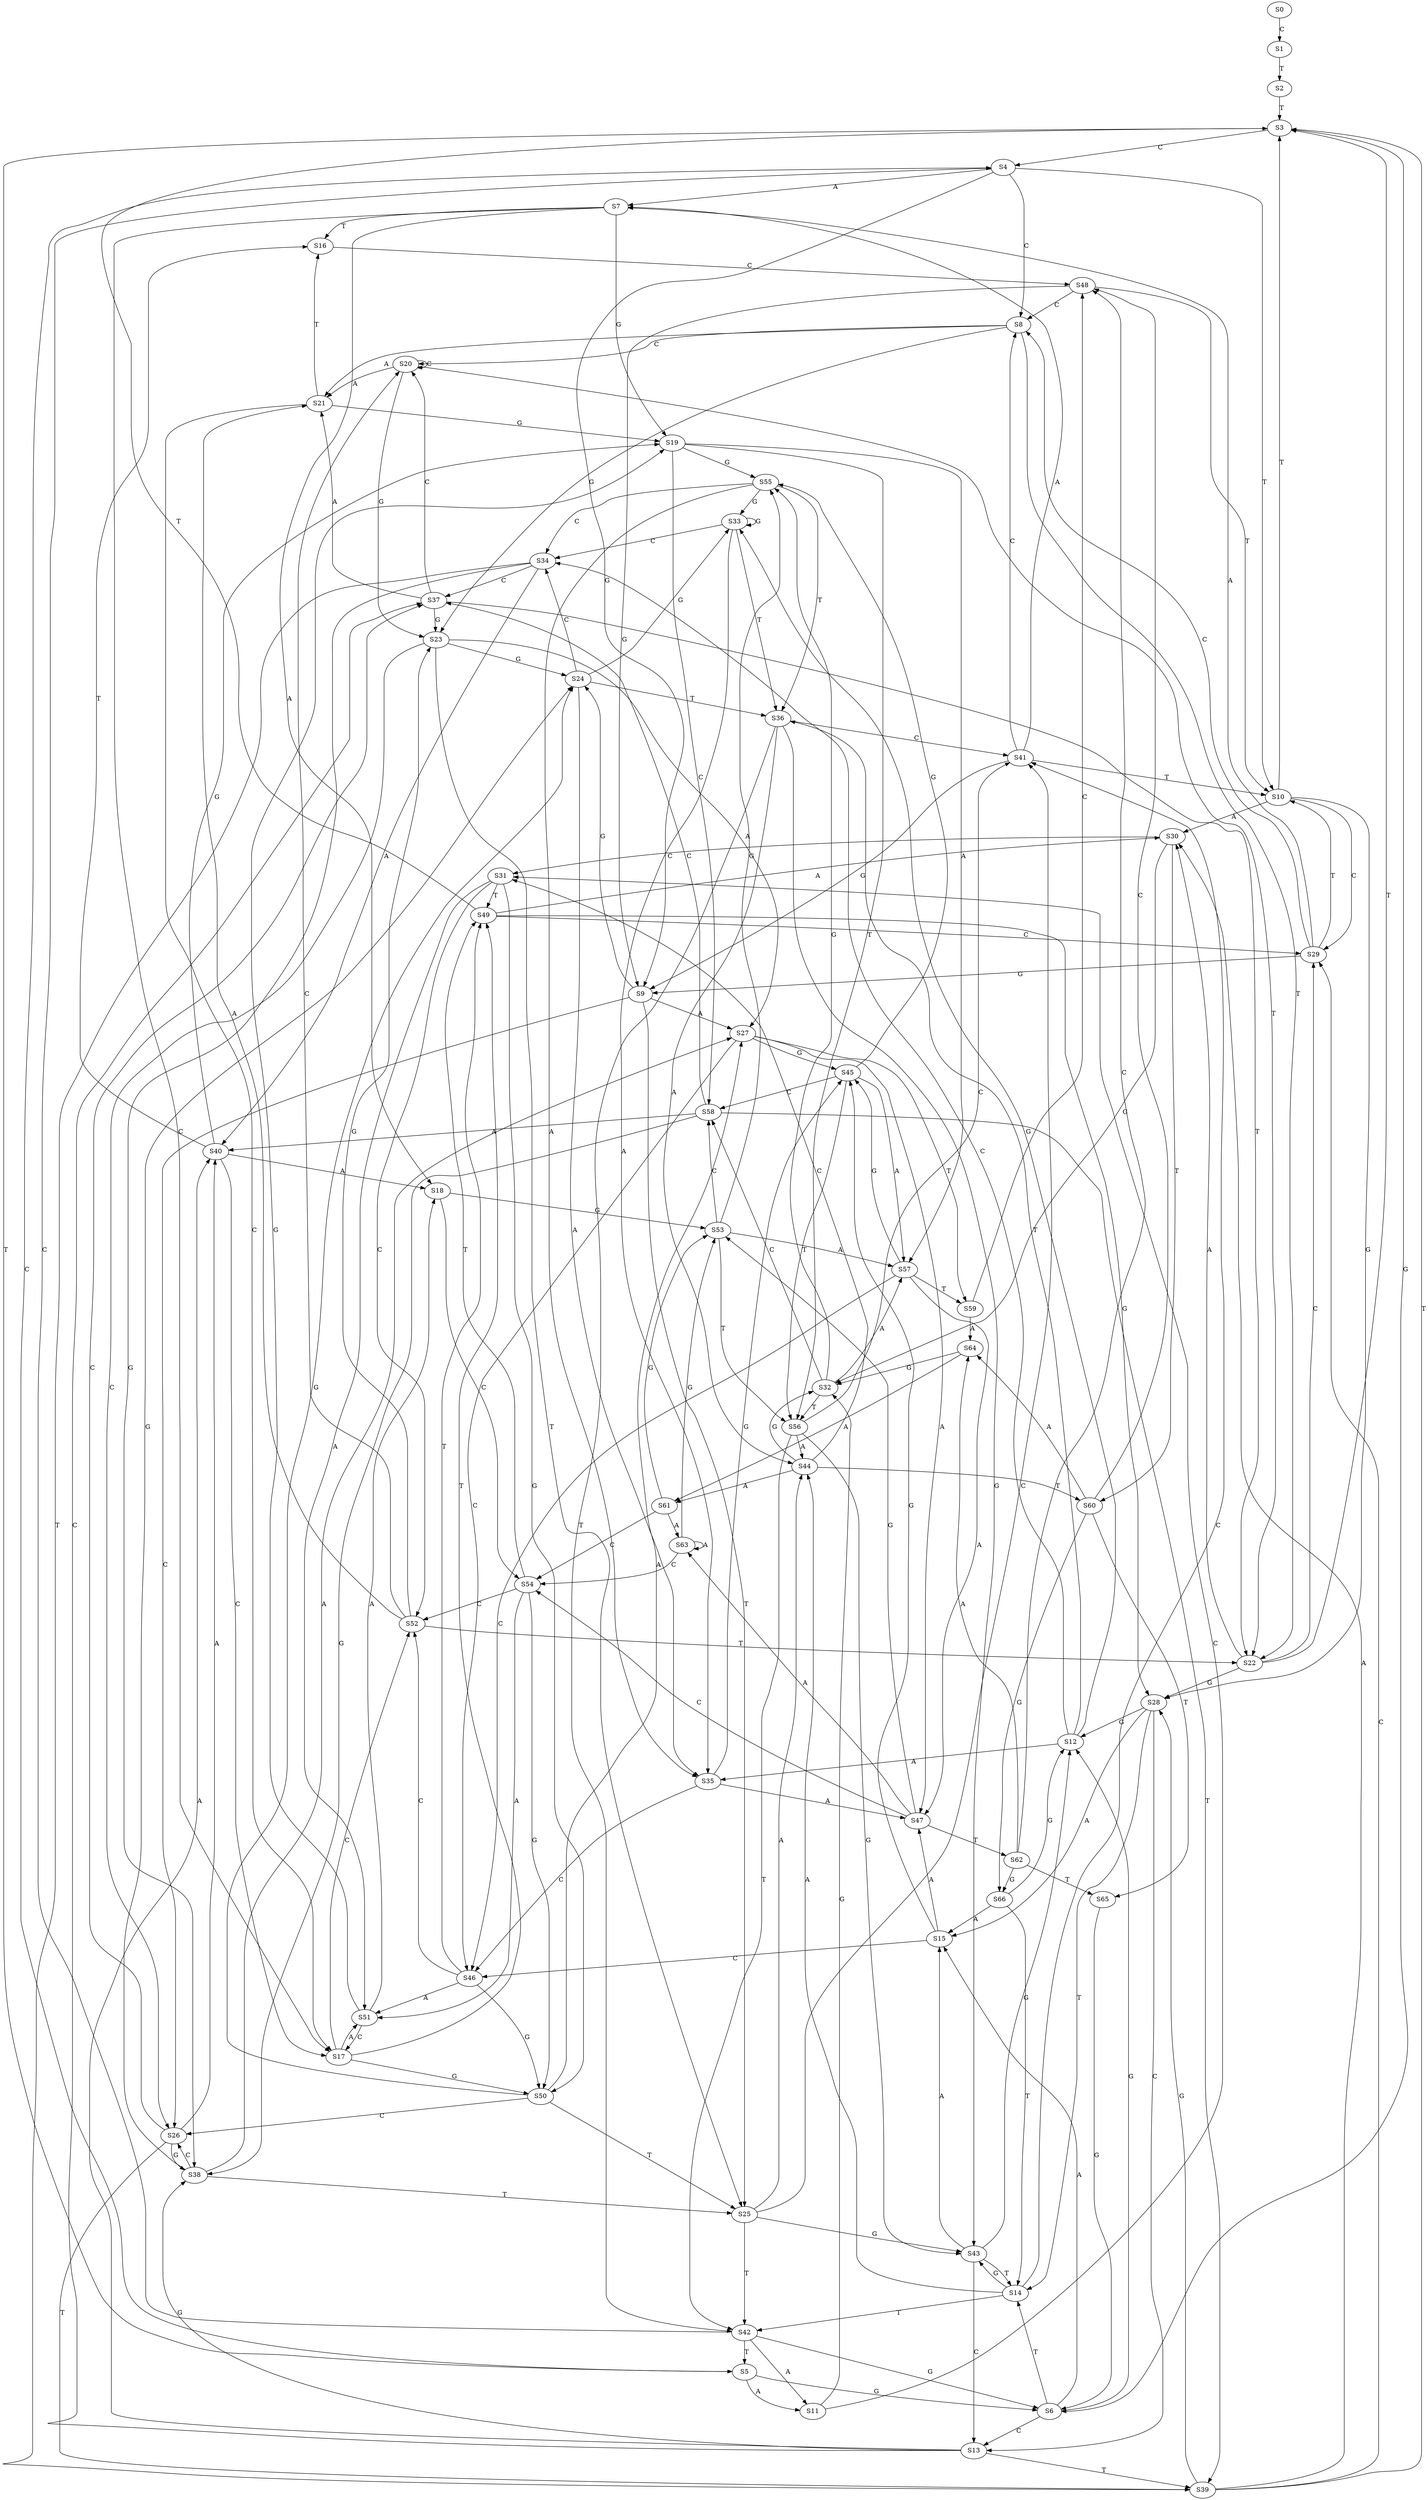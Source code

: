 strict digraph  {
	S0 -> S1 [ label = C ];
	S1 -> S2 [ label = T ];
	S2 -> S3 [ label = T ];
	S3 -> S4 [ label = C ];
	S3 -> S5 [ label = T ];
	S3 -> S6 [ label = G ];
	S4 -> S7 [ label = A ];
	S4 -> S8 [ label = C ];
	S4 -> S9 [ label = G ];
	S4 -> S10 [ label = T ];
	S5 -> S6 [ label = G ];
	S5 -> S4 [ label = C ];
	S5 -> S11 [ label = A ];
	S6 -> S12 [ label = G ];
	S6 -> S13 [ label = C ];
	S6 -> S14 [ label = T ];
	S6 -> S15 [ label = A ];
	S7 -> S16 [ label = T ];
	S7 -> S17 [ label = C ];
	S7 -> S18 [ label = A ];
	S7 -> S19 [ label = G ];
	S8 -> S20 [ label = C ];
	S8 -> S21 [ label = A ];
	S8 -> S22 [ label = T ];
	S8 -> S23 [ label = G ];
	S9 -> S24 [ label = G ];
	S9 -> S25 [ label = T ];
	S9 -> S26 [ label = C ];
	S9 -> S27 [ label = A ];
	S10 -> S28 [ label = G ];
	S10 -> S29 [ label = C ];
	S10 -> S30 [ label = A ];
	S10 -> S3 [ label = T ];
	S11 -> S31 [ label = C ];
	S11 -> S32 [ label = G ];
	S12 -> S33 [ label = G ];
	S12 -> S34 [ label = C ];
	S12 -> S35 [ label = A ];
	S12 -> S36 [ label = T ];
	S13 -> S37 [ label = C ];
	S13 -> S38 [ label = G ];
	S13 -> S39 [ label = T ];
	S13 -> S40 [ label = A ];
	S14 -> S41 [ label = C ];
	S14 -> S42 [ label = T ];
	S14 -> S43 [ label = G ];
	S14 -> S44 [ label = A ];
	S15 -> S45 [ label = G ];
	S15 -> S46 [ label = C ];
	S15 -> S47 [ label = A ];
	S16 -> S48 [ label = C ];
	S17 -> S49 [ label = T ];
	S17 -> S50 [ label = G ];
	S17 -> S51 [ label = A ];
	S17 -> S52 [ label = C ];
	S18 -> S53 [ label = G ];
	S18 -> S54 [ label = C ];
	S19 -> S55 [ label = G ];
	S19 -> S56 [ label = T ];
	S19 -> S57 [ label = A ];
	S19 -> S58 [ label = C ];
	S20 -> S23 [ label = G ];
	S20 -> S20 [ label = C ];
	S20 -> S21 [ label = A ];
	S20 -> S22 [ label = T ];
	S21 -> S19 [ label = G ];
	S21 -> S16 [ label = T ];
	S21 -> S17 [ label = C ];
	S22 -> S28 [ label = G ];
	S22 -> S29 [ label = C ];
	S22 -> S3 [ label = T ];
	S22 -> S30 [ label = A ];
	S23 -> S27 [ label = A ];
	S23 -> S24 [ label = G ];
	S23 -> S25 [ label = T ];
	S23 -> S26 [ label = C ];
	S24 -> S35 [ label = A ];
	S24 -> S33 [ label = G ];
	S24 -> S34 [ label = C ];
	S24 -> S36 [ label = T ];
	S25 -> S41 [ label = C ];
	S25 -> S44 [ label = A ];
	S25 -> S43 [ label = G ];
	S25 -> S42 [ label = T ];
	S26 -> S38 [ label = G ];
	S26 -> S39 [ label = T ];
	S26 -> S37 [ label = C ];
	S26 -> S40 [ label = A ];
	S27 -> S47 [ label = A ];
	S27 -> S46 [ label = C ];
	S27 -> S45 [ label = G ];
	S27 -> S59 [ label = T ];
	S28 -> S15 [ label = A ];
	S28 -> S13 [ label = C ];
	S28 -> S12 [ label = G ];
	S28 -> S14 [ label = T ];
	S29 -> S10 [ label = T ];
	S29 -> S9 [ label = G ];
	S29 -> S8 [ label = C ];
	S29 -> S7 [ label = A ];
	S30 -> S32 [ label = G ];
	S30 -> S60 [ label = T ];
	S30 -> S31 [ label = C ];
	S31 -> S50 [ label = G ];
	S31 -> S49 [ label = T ];
	S31 -> S52 [ label = C ];
	S31 -> S51 [ label = A ];
	S32 -> S56 [ label = T ];
	S32 -> S57 [ label = A ];
	S32 -> S58 [ label = C ];
	S32 -> S55 [ label = G ];
	S33 -> S36 [ label = T ];
	S33 -> S34 [ label = C ];
	S33 -> S33 [ label = G ];
	S33 -> S35 [ label = A ];
	S34 -> S39 [ label = T ];
	S34 -> S37 [ label = C ];
	S34 -> S40 [ label = A ];
	S34 -> S38 [ label = G ];
	S35 -> S47 [ label = A ];
	S35 -> S45 [ label = G ];
	S35 -> S46 [ label = C ];
	S36 -> S44 [ label = A ];
	S36 -> S41 [ label = C ];
	S36 -> S43 [ label = G ];
	S36 -> S42 [ label = T ];
	S37 -> S23 [ label = G ];
	S37 -> S21 [ label = A ];
	S37 -> S22 [ label = T ];
	S37 -> S20 [ label = C ];
	S38 -> S24 [ label = G ];
	S38 -> S27 [ label = A ];
	S38 -> S25 [ label = T ];
	S38 -> S26 [ label = C ];
	S39 -> S30 [ label = A ];
	S39 -> S29 [ label = C ];
	S39 -> S3 [ label = T ];
	S39 -> S28 [ label = G ];
	S40 -> S19 [ label = G ];
	S40 -> S17 [ label = C ];
	S40 -> S18 [ label = A ];
	S40 -> S16 [ label = T ];
	S41 -> S10 [ label = T ];
	S41 -> S9 [ label = G ];
	S41 -> S7 [ label = A ];
	S41 -> S8 [ label = C ];
	S42 -> S4 [ label = C ];
	S42 -> S6 [ label = G ];
	S42 -> S11 [ label = A ];
	S42 -> S5 [ label = T ];
	S43 -> S14 [ label = T ];
	S43 -> S12 [ label = G ];
	S43 -> S15 [ label = A ];
	S43 -> S13 [ label = C ];
	S44 -> S60 [ label = T ];
	S44 -> S32 [ label = G ];
	S44 -> S61 [ label = A ];
	S44 -> S31 [ label = C ];
	S45 -> S56 [ label = T ];
	S45 -> S55 [ label = G ];
	S45 -> S57 [ label = A ];
	S45 -> S58 [ label = C ];
	S46 -> S49 [ label = T ];
	S46 -> S50 [ label = G ];
	S46 -> S52 [ label = C ];
	S46 -> S51 [ label = A ];
	S47 -> S62 [ label = T ];
	S47 -> S54 [ label = C ];
	S47 -> S63 [ label = A ];
	S47 -> S53 [ label = G ];
	S48 -> S8 [ label = C ];
	S48 -> S9 [ label = G ];
	S48 -> S10 [ label = T ];
	S49 -> S30 [ label = A ];
	S49 -> S29 [ label = C ];
	S49 -> S3 [ label = T ];
	S49 -> S28 [ label = G ];
	S50 -> S24 [ label = G ];
	S50 -> S27 [ label = A ];
	S50 -> S25 [ label = T ];
	S50 -> S26 [ label = C ];
	S51 -> S19 [ label = G ];
	S51 -> S17 [ label = C ];
	S51 -> S18 [ label = A ];
	S52 -> S20 [ label = C ];
	S52 -> S21 [ label = A ];
	S52 -> S22 [ label = T ];
	S52 -> S23 [ label = G ];
	S53 -> S56 [ label = T ];
	S53 -> S57 [ label = A ];
	S53 -> S58 [ label = C ];
	S53 -> S55 [ label = G ];
	S54 -> S51 [ label = A ];
	S54 -> S52 [ label = C ];
	S54 -> S50 [ label = G ];
	S54 -> S49 [ label = T ];
	S55 -> S35 [ label = A ];
	S55 -> S33 [ label = G ];
	S55 -> S36 [ label = T ];
	S55 -> S34 [ label = C ];
	S56 -> S44 [ label = A ];
	S56 -> S41 [ label = C ];
	S56 -> S43 [ label = G ];
	S56 -> S42 [ label = T ];
	S57 -> S47 [ label = A ];
	S57 -> S46 [ label = C ];
	S57 -> S59 [ label = T ];
	S57 -> S45 [ label = G ];
	S58 -> S37 [ label = C ];
	S58 -> S40 [ label = A ];
	S58 -> S38 [ label = G ];
	S58 -> S39 [ label = T ];
	S59 -> S64 [ label = A ];
	S59 -> S48 [ label = C ];
	S60 -> S48 [ label = C ];
	S60 -> S64 [ label = A ];
	S60 -> S65 [ label = T ];
	S60 -> S66 [ label = G ];
	S61 -> S53 [ label = G ];
	S61 -> S63 [ label = A ];
	S61 -> S54 [ label = C ];
	S62 -> S64 [ label = A ];
	S62 -> S48 [ label = C ];
	S62 -> S66 [ label = G ];
	S62 -> S65 [ label = T ];
	S63 -> S53 [ label = G ];
	S63 -> S54 [ label = C ];
	S63 -> S63 [ label = A ];
	S64 -> S32 [ label = G ];
	S64 -> S61 [ label = A ];
	S65 -> S6 [ label = G ];
	S66 -> S12 [ label = G ];
	S66 -> S15 [ label = A ];
	S66 -> S14 [ label = T ];
}
